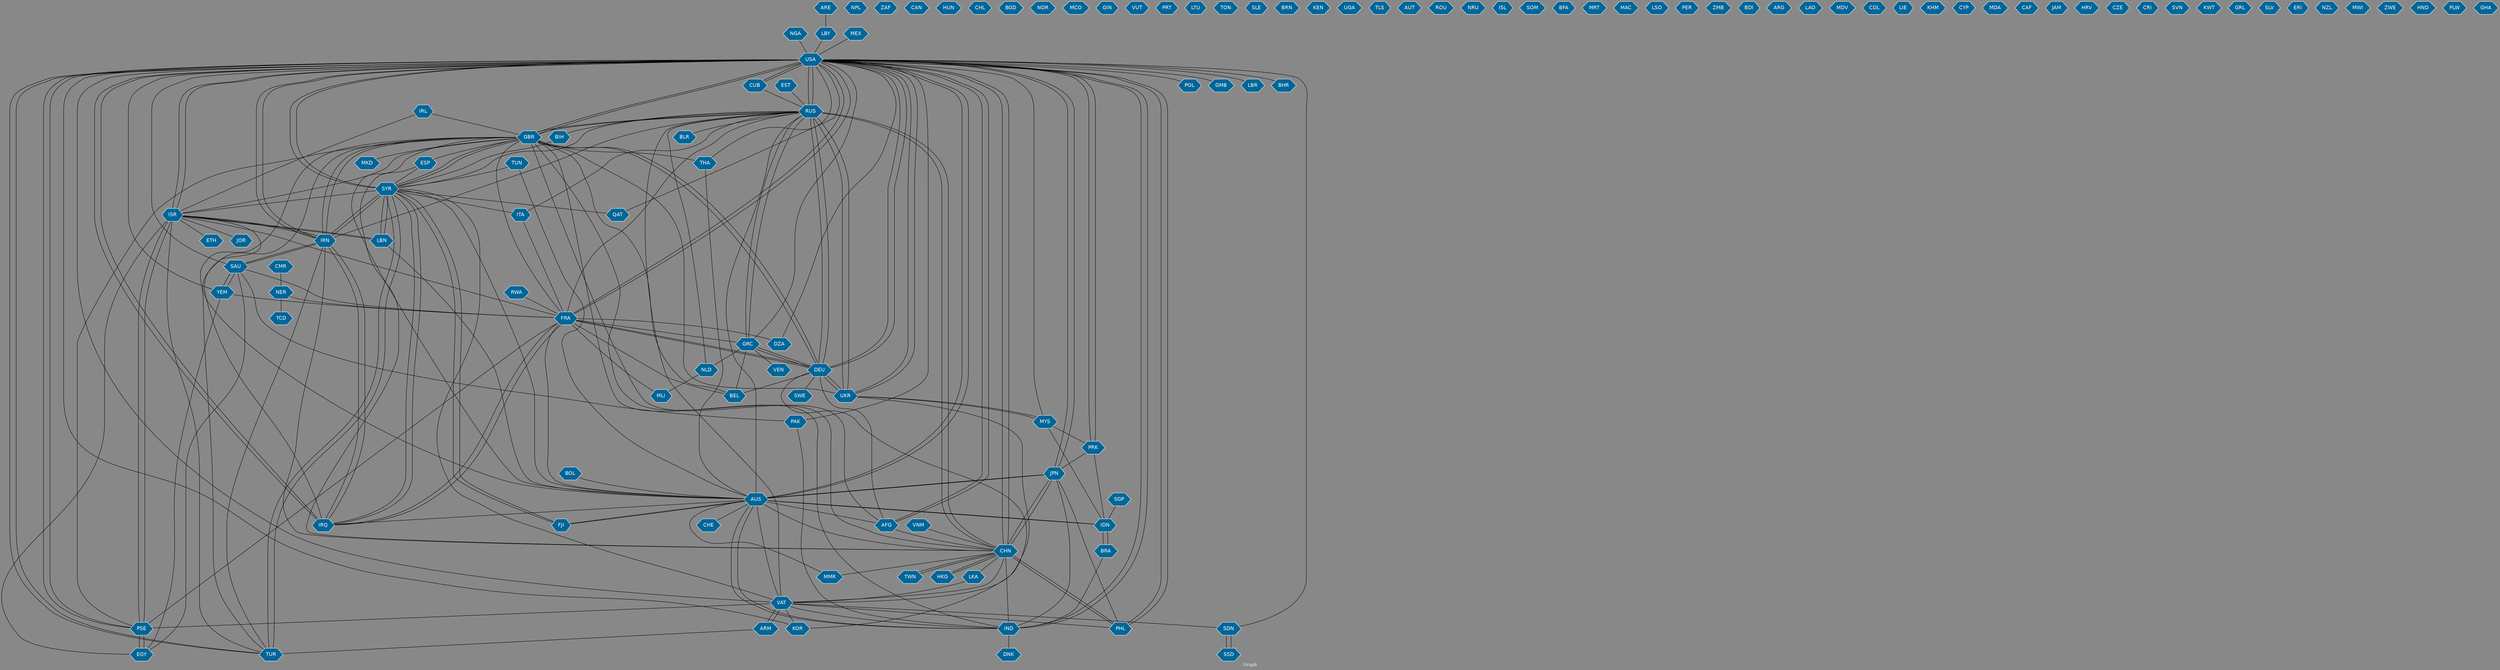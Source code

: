 // Countries together in item graph
graph {
	graph [bgcolor="#888888" fontcolor=white fontsize=12 label="Graph" outputorder=edgesfirst overlap=prism]
	node [color=white fillcolor="#006699" fontcolor=white fontname=Helvetica shape=hexagon style=filled]
	edge [arrowhead=open color=black fontcolor=white fontname=Courier fontsize=12]
		USA [label=USA]
		NPL [label=NPL]
		NLD [label=NLD]
		RUS [label=RUS]
		ISR [label=ISR]
		GBR [label=GBR]
		IRN [label=IRN]
		UKR [label=UKR]
		THA [label=THA]
		KOR [label=KOR]
		TUN [label=TUN]
		NGA [label=NGA]
		CHN [label=CHN]
		ZAF [label=ZAF]
		PAK [label=PAK]
		IRQ [label=IRQ]
		IND [label=IND]
		CAN [label=CAN]
		IDN [label=IDN]
		PSE [label=PSE]
		FRA [label=FRA]
		GRC [label=GRC]
		TUR [label=TUR]
		HKG [label=HKG]
		JPN [label=JPN]
		PHL [label=PHL]
		VAT [label=VAT]
		PRK [label=PRK]
		ESP [label=ESP]
		HUN [label=HUN]
		EGY [label=EGY]
		POL [label=POL]
		AUS [label=AUS]
		CHL [label=CHL]
		ARM [label=ARM]
		BGD [label=BGD]
		SGP [label=SGP]
		ETH [label=ETH]
		FJI [label=FJI]
		DEU [label=DEU]
		ITA [label=ITA]
		NOR [label=NOR]
		BEL [label=BEL]
		SYR [label=SYR]
		LBN [label=LBN]
		MCO [label=MCO]
		CHE [label=CHE]
		MYS [label=MYS]
		YEM [label=YEM]
		SAU [label=SAU]
		AFG [label=AFG]
		JOR [label=JOR]
		VEN [label=VEN]
		GIN [label=GIN]
		LBY [label=LBY]
		MEX [label=MEX]
		CUB [label=CUB]
		LKA [label=LKA]
		VUT [label=VUT]
		PRT [label=PRT]
		LTU [label=LTU]
		TON [label=TON]
		IRL [label=IRL]
		SLE [label=SLE]
		BRN [label=BRN]
		KEN [label=KEN]
		TCD [label=TCD]
		MKD [label=MKD]
		SDN [label=SDN]
		QAT [label=QAT]
		BRA [label=BRA]
		UGA [label=UGA]
		MMR [label=MMR]
		MLI [label=MLI]
		TLS [label=TLS]
		SWE [label=SWE]
		DZA [label=DZA]
		NER [label=NER]
		RWA [label=RWA]
		AUT [label=AUT]
		SSD [label=SSD]
		ROU [label=ROU]
		TWN [label=TWN]
		NRU [label=NRU]
		ISL [label=ISL]
		DNK [label=DNK]
		SOM [label=SOM]
		BFA [label=BFA]
		MRT [label=MRT]
		MAC [label=MAC]
		CMR [label=CMR]
		GMB [label=GMB]
		BOL [label=BOL]
		LSO [label=LSO]
		PER [label=PER]
		ZMB [label=ZMB]
		BDI [label=BDI]
		ARG [label=ARG]
		LAO [label=LAO]
		LBR [label=LBR]
		BIH [label=BIH]
		MDV [label=MDV]
		COL [label=COL]
		LIE [label=LIE]
		KHM [label=KHM]
		CYP [label=CYP]
		MDA [label=MDA]
		CAF [label=CAF]
		ARE [label=ARE]
		BLR [label=BLR]
		JAM [label=JAM]
		HRV [label=HRV]
		CZE [label=CZE]
		EST [label=EST]
		BHR [label=BHR]
		CRI [label=CRI]
		VNM [label=VNM]
		SVN [label=SVN]
		KWT [label=KWT]
		GRL [label=GRL]
		SLV [label=SLV]
		ERI [label=ERI]
		NZL [label=NZL]
		MWI [label=MWI]
		ZWE [label=ZWE]
		HND [label=HND]
		PLW [label=PLW]
		GHA [label=GHA]
			ISR -- ETH [weight=1]
			CMR -- NER [weight=1]
			FRA -- BEL [weight=1]
			GBR -- IRN [weight=1]
			LBN -- AUS [weight=1]
			SYR -- TUR [weight=5]
			SAU -- EGY [weight=1]
			RWA -- FRA [weight=1]
			USA -- VAT [weight=2]
			TUN -- AUS [weight=1]
			USA -- BHR [weight=1]
			SAU -- YEM [weight=3]
			AUS -- VAT [weight=1]
			VAT -- IND [weight=1]
			TUR -- ISR [weight=1]
			THA -- USA [weight=1]
			DEU -- SWE [weight=1]
			IRQ -- GBR [weight=4]
			IND -- JPN [weight=1]
			SYR -- IRQ [weight=3]
			VAT -- PHL [weight=2]
			MYS -- USA [weight=1]
			ARM -- TUR [weight=1]
			SYR -- QAT [weight=1]
			VAT -- ARM [weight=1]
			AFG -- GBR [weight=3]
			DEU -- GBR [weight=1]
			AFG -- USA [weight=6]
			BRA -- IDN [weight=1]
			USA -- GMB [weight=1]
			SYR -- ISR [weight=4]
			AUS -- FRA [weight=1]
			TUR -- SYR [weight=2]
			ISR -- IRN [weight=4]
			JPN -- PHL [weight=1]
			SYR -- LBN [weight=1]
			AUS -- JPN [weight=1]
			RUS -- DEU [weight=2]
			IRN -- ISR [weight=6]
			VNM -- CHN [weight=1]
			GRC -- BEL [weight=1]
			LBY -- USA [weight=2]
			SYR -- FJI [weight=1]
			RUS -- IRN [weight=2]
			SDN -- SSD [weight=5]
			JPN -- CHN [weight=3]
			EST -- RUS [weight=1]
			GRC -- NLD [weight=1]
			PAK -- IND [weight=2]
			TUR -- USA [weight=2]
			FRA -- MLI [weight=1]
			GBR -- THA [weight=2]
			PRK -- USA [weight=4]
			PSE -- GBR [weight=2]
			SYR -- IRN [weight=2]
			GBR -- BEL [weight=1]
			USA -- UKR [weight=9]
			ISR -- LBN [weight=1]
			YEM -- FRA [weight=1]
			UKR -- MYS [weight=1]
			IND -- DNK [weight=1]
			AFG -- DEU [weight=1]
			CUB -- RUS [weight=1]
			TWN -- CHN [weight=2]
			GBR -- MKD [weight=1]
			NGA -- USA [weight=3]
			DEU -- RUS [weight=5]
			JPN -- USA [weight=2]
			IRQ -- IRN [weight=3]
			ESP -- CHN [weight=1]
			CHN -- USA [weight=15]
			ITA -- RUS [weight=1]
			AUS -- USA [weight=6]
			EGY -- PSE [weight=2]
			VAT -- PSE [weight=1]
			IDN -- MYS [weight=1]
			EGY -- YEM [weight=1]
			YEM -- USA [weight=3]
			RUS -- SYR [weight=2]
			NER -- FRA [weight=1]
			IND -- USA [weight=3]
			AUS -- CHE [weight=1]
			IRL -- ISR [weight=1]
			CHN -- TWN [weight=2]
			GBR -- ISR [weight=1]
			RUS -- GRC [weight=1]
			AUS -- IRQ [weight=1]
			USA -- SYR [weight=10]
			GBR -- DEU [weight=3]
			AUS -- AFG [weight=1]
			USA -- IRQ [weight=20]
			USA -- TUR [weight=1]
			AUS -- ISR [weight=1]
			PSE -- EGY [weight=1]
			USA -- IRN [weight=17]
			CHN -- JPN [weight=1]
			USA -- DZA [weight=1]
			LBN -- SYR [weight=1]
			UKR -- USA [weight=16]
			PSE -- USA [weight=3]
			IRQ -- SYR [weight=2]
			PSE -- ISR [weight=26]
			HKG -- CHN [weight=2]
			ISR -- USA [weight=12]
			DEU -- GRC [weight=1]
			VAT -- UKR [weight=1]
			DEU -- BEL [weight=1]
			GBR -- RUS [weight=2]
			ARM -- VAT [weight=1]
			IDN -- BRA [weight=2]
			IRN -- SYR [weight=3]
			USA -- RUS [weight=26]
			JPN -- AUS [weight=1]
			DEU -- KOR [weight=1]
			AUS -- IDN [weight=1]
			FRA -- DEU [weight=1]
			FJI -- SYR [weight=1]
			USA -- KOR [weight=1]
			GBR -- AUS [weight=1]
			GBR -- SYR [weight=1]
			YEM -- SAU [weight=4]
			TUR -- GBR [weight=1]
			GRC -- RUS [weight=1]
			FRA -- USA [weight=6]
			DEU -- FRA [weight=4]
			PSE -- FRA [weight=1]
			ISR -- PSE [weight=23]
			PHL -- USA [weight=1]
			ESP -- SYR [weight=1]
			FRA -- GBR [weight=1]
			CUB -- USA [weight=6]
			IRN -- IRQ [weight=2]
			CHN -- LKA [weight=1]
			ISR -- FRA [weight=1]
			FRA -- GRC [weight=1]
			THA -- AUS [weight=1]
			DEU -- UKR [weight=2]
			NLD -- RUS [weight=2]
			ITA -- FRA [weight=1]
			FRA -- DZA [weight=1]
			USA -- AFG [weight=2]
			CHN -- MMR [weight=1]
			NLD -- MLI [weight=1]
			UKR -- GBR [weight=3]
			SYR -- ITA [weight=1]
			MEX -- USA [weight=1]
			USA -- JPN [weight=2]
			FJI -- AUS [weight=1]
			IND -- GBR [weight=1]
			TUN -- SYR [weight=1]
			IRL -- GBR [weight=1]
			CHN -- PHL [weight=1]
			USA -- GRC [weight=1]
			RUS -- UKR [weight=61]
			USA -- FRA [weight=3]
			FRA -- RUS [weight=2]
			IRN -- USA [weight=15]
			USA -- PSE [weight=5]
			VAT -- RUS [weight=1]
			IRN -- SAU [weight=1]
			VAT -- KOR [weight=1]
			IRN -- GBR [weight=1]
			IRQ -- FRA [weight=1]
			USA -- QAT [weight=1]
			RUS -- BIH [weight=1]
			AUS -- MMR [weight=1]
			GBR -- USA [weight=2]
			USA -- DEU [weight=4]
			USA -- PAK [weight=1]
			BOL -- AUS [weight=1]
			USA -- SDN [weight=1]
			MYS -- UKR [weight=1]
			USA -- PRK [weight=5]
			SYR -- AUS [weight=1]
			USA -- ISR [weight=7]
			USA -- AUS [weight=2]
			SYR -- USA [weight=17]
			UKR -- DEU [weight=3]
			AUS -- FJI [weight=1]
			ISR -- JOR [weight=1]
			UKR -- RUS [weight=54]
			ARE -- LBY [weight=1]
			AFG -- CHN [weight=1]
			CHN -- GBR [weight=1]
			CHN -- VAT [weight=1]
			BIH -- SYR [weight=1]
			SAU -- IRN [weight=2]
			IRQ -- USA [weight=25]
			CHN -- IRN [weight=1]
			USA -- POL [weight=2]
			FRA -- IRQ [weight=2]
			LBN -- ISR [weight=1]
			AUS -- IND [weight=2]
			SGP -- IDN [weight=1]
			USA -- IND [weight=2]
			LKA -- VAT [weight=1]
			SAU -- PAK [weight=1]
			USA -- PHL [weight=2]
			IND -- AUS [weight=2]
			AUS -- RUS [weight=2]
			CHN -- RUS [weight=1]
			SAU -- FRA [weight=1]
			RUS -- USA [weight=20]
			USA -- CUB [weight=7]
			DEU -- USA [weight=3]
			RUS -- GBR [weight=4]
			RUS -- BLR [weight=1]
			GBR -- ESP [weight=1]
			USA -- LBR [weight=1]
			TUR -- IRN [weight=1]
			GRC -- DEU [weight=3]
			USA -- CHN [weight=15]
			PHL -- CHN [weight=2]
			VAT -- SDN [weight=1]
			IND -- CHN [weight=2]
			ISR -- EGY [weight=1]
			AUS -- CHN [weight=5]
			PRK -- JPN [weight=1]
			VAT -- SYR [weight=1]
			SYR -- GBR [weight=1]
			IDN -- AUS [weight=3]
			SSD -- SDN [weight=4]
			USA -- GBR [weight=2]
			MYS -- PRK [weight=1]
			RUS -- CHN [weight=2]
			CHN -- HKG [weight=2]
			PRK -- IDN [weight=1]
			NER -- TCD [weight=2]
			BRA -- IND [weight=1]
			GRC -- VEN [weight=1]
			SAU -- USA [weight=2]
}